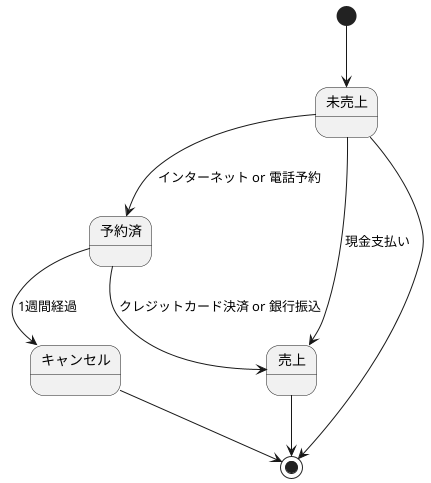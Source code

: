 @startuml

[*] --> 未売上

未売上 --> 予約済 : インターネット or 電話予約

未売上 --> 売上 : 現金支払い
予約済 --> 売上 : クレジットカード決済 or 銀行振込
予約済 --> キャンセル : 1週間経過

売上 --> [*]
キャンセル --> [*]
未売上 --> [*]

@enduml
